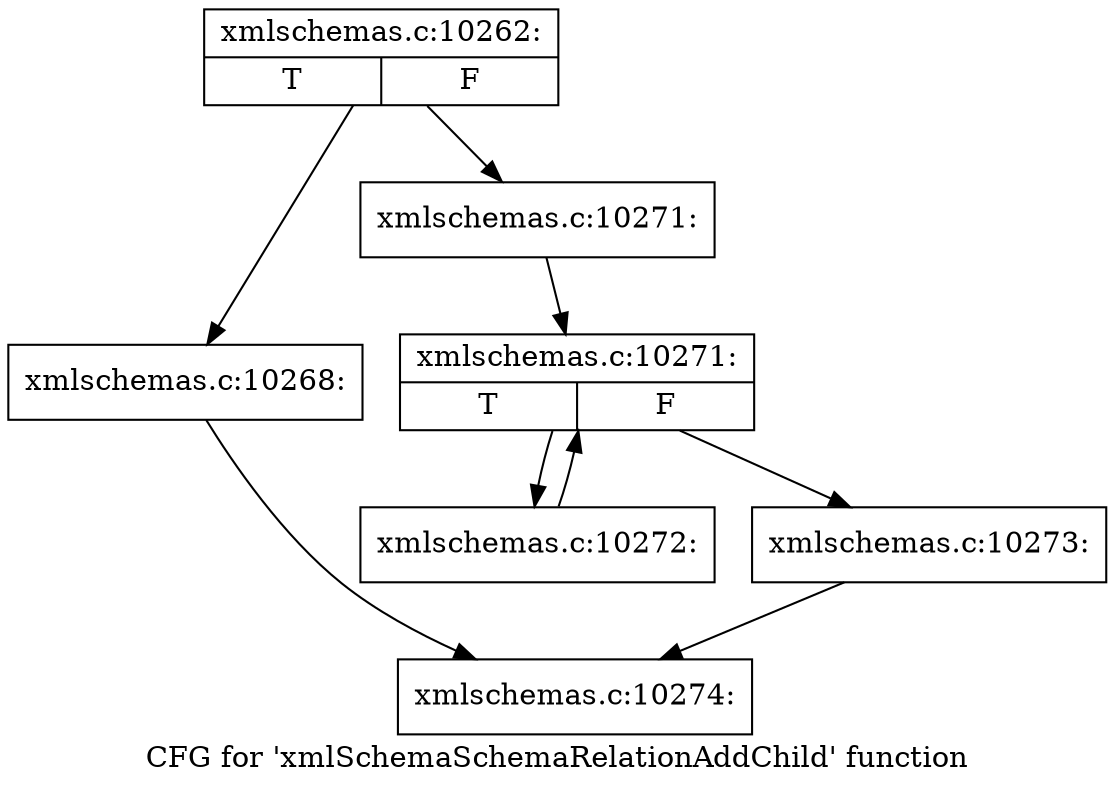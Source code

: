 digraph "CFG for 'xmlSchemaSchemaRelationAddChild' function" {
	label="CFG for 'xmlSchemaSchemaRelationAddChild' function";

	Node0x55d025ebdca0 [shape=record,label="{xmlschemas.c:10262:|{<s0>T|<s1>F}}"];
	Node0x55d025ebdca0 -> Node0x55d025ec0670;
	Node0x55d025ebdca0 -> Node0x55d025ec06c0;
	Node0x55d025ec0670 [shape=record,label="{xmlschemas.c:10268:}"];
	Node0x55d025ec0670 -> Node0x55d025ebf830;
	Node0x55d025ec06c0 [shape=record,label="{xmlschemas.c:10271:}"];
	Node0x55d025ec06c0 -> Node0x55d025ec0cd0;
	Node0x55d025ec0cd0 [shape=record,label="{xmlschemas.c:10271:|{<s0>T|<s1>F}}"];
	Node0x55d025ec0cd0 -> Node0x55d025ec1160;
	Node0x55d025ec0cd0 -> Node0x55d025ec0ef0;
	Node0x55d025ec1160 [shape=record,label="{xmlschemas.c:10272:}"];
	Node0x55d025ec1160 -> Node0x55d025ec0cd0;
	Node0x55d025ec0ef0 [shape=record,label="{xmlschemas.c:10273:}"];
	Node0x55d025ec0ef0 -> Node0x55d025ebf830;
	Node0x55d025ebf830 [shape=record,label="{xmlschemas.c:10274:}"];
}

